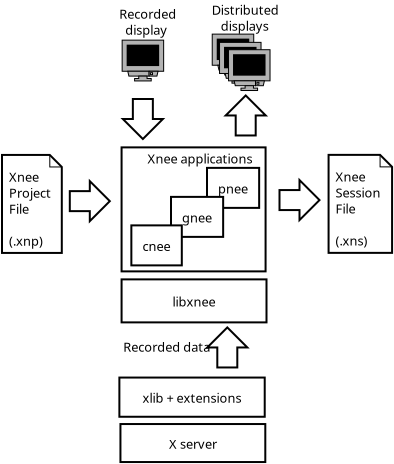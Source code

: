 <?xml version="1.0" encoding="UTF-8"?>
<dia:diagram xmlns:dia="http://www.lysator.liu.se/~alla/dia/"><dia:layer name="Background" visible="true"><dia:object type="UML - Note" version="0" id="O0"><dia:attribute name="obj_pos"><dia:point val="3.771,3.079"/></dia:attribute><dia:attribute name="obj_bb"><dia:rectangle val="3.721,3.029;6.621,8.029"/></dia:attribute><dia:attribute name="elem_corner"><dia:point val="3.771,3.079"/></dia:attribute><dia:attribute name="elem_width"><dia:real val="2.8"/></dia:attribute><dia:attribute name="elem_height"><dia:real val="4.9"/></dia:attribute><dia:attribute name="text"><dia:composite type="text"><dia:attribute name="string"><dia:string>#Xnee
Project
File

(.xnp)#</dia:string></dia:attribute><dia:attribute name="font"><dia:font family="sans" style="0" name="Courier"/></dia:attribute><dia:attribute name="height"><dia:real val="0.8"/></dia:attribute><dia:attribute name="pos"><dia:point val="4.121,4.379"/></dia:attribute><dia:attribute name="color"><dia:color val="#000000"/></dia:attribute><dia:attribute name="alignment"><dia:enum val="0"/></dia:attribute></dia:composite></dia:attribute></dia:object><dia:object type="UML - Note" version="0" id="O1"><dia:attribute name="obj_pos"><dia:point val="20.1,3.075"/></dia:attribute><dia:attribute name="obj_bb"><dia:rectangle val="20.05,3.025;23.25,8.025"/></dia:attribute><dia:attribute name="elem_corner"><dia:point val="20.1,3.075"/></dia:attribute><dia:attribute name="elem_width"><dia:real val="3.1"/></dia:attribute><dia:attribute name="elem_height"><dia:real val="4.9"/></dia:attribute><dia:attribute name="text"><dia:composite type="text"><dia:attribute name="string"><dia:string>#Xnee
Session
File

(.xns)#</dia:string></dia:attribute><dia:attribute name="font"><dia:font family="sans" style="0" name="Courier"/></dia:attribute><dia:attribute name="height"><dia:real val="0.8"/></dia:attribute><dia:attribute name="pos"><dia:point val="20.45,4.375"/></dia:attribute><dia:attribute name="color"><dia:color val="#000000"/></dia:attribute><dia:attribute name="alignment"><dia:enum val="0"/></dia:attribute></dia:composite></dia:attribute></dia:object><dia:object type="Standard - Box" version="0" id="O2"><dia:attribute name="obj_pos"><dia:point val="9.75,2.7"/></dia:attribute><dia:attribute name="obj_bb"><dia:rectangle val="9.7,2.65;17,8.95"/></dia:attribute><dia:attribute name="elem_corner"><dia:point val="9.75,2.7"/></dia:attribute><dia:attribute name="elem_width"><dia:real val="7.2"/></dia:attribute><dia:attribute name="elem_height"><dia:real val="6.2"/></dia:attribute><dia:attribute name="show_background"><dia:boolean val="true"/></dia:attribute></dia:object><dia:object type="Flowchart - Box" version="0" id="O3"><dia:attribute name="obj_pos"><dia:point val="14.075,3.725"/></dia:attribute><dia:attribute name="obj_bb"><dia:rectangle val="14.025,3.675;16.625,5.775"/></dia:attribute><dia:attribute name="elem_corner"><dia:point val="14.075,3.725"/></dia:attribute><dia:attribute name="elem_width"><dia:real val="2.5"/></dia:attribute><dia:attribute name="elem_height"><dia:real val="2"/></dia:attribute><dia:attribute name="show_background"><dia:boolean val="true"/></dia:attribute><dia:attribute name="padding"><dia:real val="0.5"/></dia:attribute><dia:attribute name="text"><dia:composite type="text"><dia:attribute name="string"><dia:string>#pnee#</dia:string></dia:attribute><dia:attribute name="font"><dia:font family="sans" style="0" name="Courier"/></dia:attribute><dia:attribute name="height"><dia:real val="0.8"/></dia:attribute><dia:attribute name="pos"><dia:point val="15.325,4.975"/></dia:attribute><dia:attribute name="color"><dia:color val="#000000"/></dia:attribute><dia:attribute name="alignment"><dia:enum val="1"/></dia:attribute></dia:composite></dia:attribute></dia:object><dia:object type="Flowchart - Box" version="0" id="O4"><dia:attribute name="obj_pos"><dia:point val="12.275,5.175"/></dia:attribute><dia:attribute name="obj_bb"><dia:rectangle val="12.225,5.125;14.825,7.225"/></dia:attribute><dia:attribute name="elem_corner"><dia:point val="12.275,5.175"/></dia:attribute><dia:attribute name="elem_width"><dia:real val="2.5"/></dia:attribute><dia:attribute name="elem_height"><dia:real val="2"/></dia:attribute><dia:attribute name="show_background"><dia:boolean val="true"/></dia:attribute><dia:attribute name="padding"><dia:real val="0.5"/></dia:attribute><dia:attribute name="text"><dia:composite type="text"><dia:attribute name="string"><dia:string>#gnee#</dia:string></dia:attribute><dia:attribute name="font"><dia:font family="sans" style="0" name="Courier"/></dia:attribute><dia:attribute name="height"><dia:real val="0.8"/></dia:attribute><dia:attribute name="pos"><dia:point val="13.525,6.425"/></dia:attribute><dia:attribute name="color"><dia:color val="#000000"/></dia:attribute><dia:attribute name="alignment"><dia:enum val="1"/></dia:attribute></dia:composite></dia:attribute></dia:object><dia:object type="Flowchart - Box" version="0" id="O5"><dia:attribute name="obj_pos"><dia:point val="10.275,6.6"/></dia:attribute><dia:attribute name="obj_bb"><dia:rectangle val="10.225,6.55;12.775,8.65"/></dia:attribute><dia:attribute name="elem_corner"><dia:point val="10.275,6.6"/></dia:attribute><dia:attribute name="elem_width"><dia:real val="2.45"/></dia:attribute><dia:attribute name="elem_height"><dia:real val="2"/></dia:attribute><dia:attribute name="show_background"><dia:boolean val="true"/></dia:attribute><dia:attribute name="padding"><dia:real val="0.5"/></dia:attribute><dia:attribute name="text"><dia:composite type="text"><dia:attribute name="string"><dia:string>#cnee#</dia:string></dia:attribute><dia:attribute name="font"><dia:font family="sans" style="0" name="Courier"/></dia:attribute><dia:attribute name="height"><dia:real val="0.8"/></dia:attribute><dia:attribute name="pos"><dia:point val="11.5,7.85"/></dia:attribute><dia:attribute name="color"><dia:color val="#000000"/></dia:attribute><dia:attribute name="alignment"><dia:enum val="1"/></dia:attribute></dia:composite></dia:attribute></dia:object><dia:object type="Standard - Text" version="0" id="O6"><dia:attribute name="obj_pos"><dia:point val="11.05,3.5"/></dia:attribute><dia:attribute name="obj_bb"><dia:rectangle val="11.05,2.85;15.95,3.9"/></dia:attribute><dia:attribute name="text"><dia:composite type="text"><dia:attribute name="string"><dia:string>#Xnee applications#</dia:string></dia:attribute><dia:attribute name="font"><dia:font family="sans" style="0" name="Courier"/></dia:attribute><dia:attribute name="height"><dia:real val="0.8"/></dia:attribute><dia:attribute name="pos"><dia:point val="11.05,3.5"/></dia:attribute><dia:attribute name="color"><dia:color val="#000000"/></dia:attribute><dia:attribute name="alignment"><dia:enum val="0"/></dia:attribute></dia:composite></dia:attribute></dia:object><dia:object type="Flowchart - Box" version="0" id="O7"><dia:attribute name="obj_pos"><dia:point val="9.75,9.3"/></dia:attribute><dia:attribute name="obj_bb"><dia:rectangle val="9.7,9.25;17.046,11.5"/></dia:attribute><dia:attribute name="elem_corner"><dia:point val="9.75,9.3"/></dia:attribute><dia:attribute name="elem_width"><dia:real val="7.246"/></dia:attribute><dia:attribute name="elem_height"><dia:real val="2.15"/></dia:attribute><dia:attribute name="show_background"><dia:boolean val="true"/></dia:attribute><dia:attribute name="padding"><dia:real val="0.5"/></dia:attribute><dia:attribute name="text"><dia:composite type="text"><dia:attribute name="string"><dia:string>#libxnee#</dia:string></dia:attribute><dia:attribute name="font"><dia:font family="sans" style="0" name="Courier"/></dia:attribute><dia:attribute name="height"><dia:real val="0.8"/></dia:attribute><dia:attribute name="pos"><dia:point val="13.373,10.625"/></dia:attribute><dia:attribute name="color"><dia:color val="#000000"/></dia:attribute><dia:attribute name="alignment"><dia:enum val="1"/></dia:attribute></dia:composite></dia:attribute></dia:object><dia:object type="Flowchart - Box" version="0" id="O8"><dia:attribute name="obj_pos"><dia:point val="9.64,14.209"/></dia:attribute><dia:attribute name="obj_bb"><dia:rectangle val="9.59,14.159;16.957,16.219"/></dia:attribute><dia:attribute name="elem_corner"><dia:point val="9.64,14.209"/></dia:attribute><dia:attribute name="elem_width"><dia:real val="7.267"/></dia:attribute><dia:attribute name="elem_height"><dia:real val="1.96"/></dia:attribute><dia:attribute name="show_background"><dia:boolean val="true"/></dia:attribute><dia:attribute name="padding"><dia:real val="0.5"/></dia:attribute><dia:attribute name="text"><dia:composite type="text"><dia:attribute name="string"><dia:string>#xlib + extensions#</dia:string></dia:attribute><dia:attribute name="font"><dia:font family="sans" style="0" name="Courier"/></dia:attribute><dia:attribute name="height"><dia:real val="0.8"/></dia:attribute><dia:attribute name="pos"><dia:point val="13.274,15.439"/></dia:attribute><dia:attribute name="color"><dia:color val="#000000"/></dia:attribute><dia:attribute name="alignment"><dia:enum val="1"/></dia:attribute></dia:composite></dia:attribute></dia:object><dia:object type="Flowchart - Box" version="0" id="O9"><dia:attribute name="obj_pos"><dia:point val="9.693,16.533"/></dia:attribute><dia:attribute name="obj_bb"><dia:rectangle val="9.643,16.483;16.986,18.483"/></dia:attribute><dia:attribute name="elem_corner"><dia:point val="9.693,16.533"/></dia:attribute><dia:attribute name="elem_width"><dia:real val="7.243"/></dia:attribute><dia:attribute name="elem_height"><dia:real val="1.9"/></dia:attribute><dia:attribute name="show_background"><dia:boolean val="true"/></dia:attribute><dia:attribute name="padding"><dia:real val="0.5"/></dia:attribute><dia:attribute name="text"><dia:composite type="text"><dia:attribute name="string"><dia:string>#X server#</dia:string></dia:attribute><dia:attribute name="font"><dia:font family="sans" style="0" name="Courier"/></dia:attribute><dia:attribute name="height"><dia:real val="0.8"/></dia:attribute><dia:attribute name="pos"><dia:point val="13.315,17.733"/></dia:attribute><dia:attribute name="color"><dia:color val="#000000"/></dia:attribute><dia:attribute name="alignment"><dia:enum val="1"/></dia:attribute></dia:composite></dia:attribute></dia:object><dia:object type="Geometric - Right Arrow" version="0" id="O10"><dia:attribute name="obj_pos"><dia:point val="17.646,4.335"/></dia:attribute><dia:attribute name="obj_bb"><dia:rectangle val="17.596,4.214;19.717,6.456"/></dia:attribute><dia:attribute name="elem_corner"><dia:point val="17.646,4.335"/></dia:attribute><dia:attribute name="elem_width"><dia:real val="2"/></dia:attribute><dia:attribute name="elem_height"><dia:real val="2"/></dia:attribute><dia:attribute name="show_background"><dia:boolean val="true"/></dia:attribute><dia:attribute name="flip_horizontal"><dia:boolean val="false"/></dia:attribute><dia:attribute name="flip_vertical"><dia:boolean val="false"/></dia:attribute><dia:attribute name="padding"><dia:real val="0.354"/></dia:attribute></dia:object><dia:object type="Geometric - Right Arrow" version="0" id="O11"><dia:attribute name="obj_pos"><dia:point val="7.161,4.388"/></dia:attribute><dia:attribute name="obj_bb"><dia:rectangle val="7.111,4.268;9.232,6.509"/></dia:attribute><dia:attribute name="elem_corner"><dia:point val="7.161,4.388"/></dia:attribute><dia:attribute name="elem_width"><dia:real val="2"/></dia:attribute><dia:attribute name="elem_height"><dia:real val="2"/></dia:attribute><dia:attribute name="show_background"><dia:boolean val="true"/></dia:attribute><dia:attribute name="flip_horizontal"><dia:boolean val="false"/></dia:attribute><dia:attribute name="flip_vertical"><dia:boolean val="false"/></dia:attribute><dia:attribute name="padding"><dia:real val="0.354"/></dia:attribute></dia:object><dia:object type="Standard - Text" version="0" id="O12"><dia:attribute name="obj_pos"><dia:point val="9.831,12.921"/></dia:attribute><dia:attribute name="obj_bb"><dia:rectangle val="9.831,12.271;13.881,13.321"/></dia:attribute><dia:attribute name="text"><dia:composite type="text"><dia:attribute name="string"><dia:string>#Recorded data#</dia:string></dia:attribute><dia:attribute name="font"><dia:font family="sans" style="0" name="Courier"/></dia:attribute><dia:attribute name="height"><dia:real val="0.8"/></dia:attribute><dia:attribute name="pos"><dia:point val="9.831,12.921"/></dia:attribute><dia:attribute name="color"><dia:color val="#000000"/></dia:attribute><dia:attribute name="alignment"><dia:enum val="0"/></dia:attribute></dia:composite></dia:attribute></dia:object><dia:object type="Geometric - Up Arrow" version="0" id="O13"><dia:attribute name="obj_pos"><dia:point val="14.036,11.703"/></dia:attribute><dia:attribute name="obj_bb"><dia:rectangle val="13.915,11.632;16.157,13.753"/></dia:attribute><dia:attribute name="elem_corner"><dia:point val="14.036,11.703"/></dia:attribute><dia:attribute name="elem_width"><dia:real val="2"/></dia:attribute><dia:attribute name="elem_height"><dia:real val="2"/></dia:attribute><dia:attribute name="show_background"><dia:boolean val="true"/></dia:attribute><dia:attribute name="flip_horizontal"><dia:boolean val="false"/></dia:attribute><dia:attribute name="flip_vertical"><dia:boolean val="false"/></dia:attribute><dia:attribute name="padding"><dia:real val="0.354"/></dia:attribute></dia:object><dia:object type="Geometric - Down Arrow" version="0" id="O14"><dia:attribute name="obj_pos"><dia:point val="9.814,0.281"/></dia:attribute><dia:attribute name="obj_bb"><dia:rectangle val="9.694,0.231;11.935,2.352"/></dia:attribute><dia:attribute name="elem_corner"><dia:point val="9.814,0.281"/></dia:attribute><dia:attribute name="elem_width"><dia:real val="2"/></dia:attribute><dia:attribute name="elem_height"><dia:real val="2"/></dia:attribute><dia:attribute name="show_background"><dia:boolean val="true"/></dia:attribute><dia:attribute name="flip_horizontal"><dia:boolean val="false"/></dia:attribute><dia:attribute name="flip_vertical"><dia:boolean val="false"/></dia:attribute><dia:attribute name="padding"><dia:real val="0.354"/></dia:attribute></dia:object><dia:object type="Geometric - Up Arrow" version="0" id="O15"><dia:attribute name="obj_pos"><dia:point val="14.956,0.104"/></dia:attribute><dia:attribute name="obj_bb"><dia:rectangle val="14.836,0.033;17.077,2.154"/></dia:attribute><dia:attribute name="elem_corner"><dia:point val="14.956,0.104"/></dia:attribute><dia:attribute name="elem_width"><dia:real val="2"/></dia:attribute><dia:attribute name="elem_height"><dia:real val="2"/></dia:attribute><dia:attribute name="show_background"><dia:boolean val="true"/></dia:attribute><dia:attribute name="flip_horizontal"><dia:boolean val="false"/></dia:attribute><dia:attribute name="flip_vertical"><dia:boolean val="false"/></dia:attribute><dia:attribute name="padding"><dia:real val="0.354"/></dia:attribute></dia:object><dia:group><dia:object type="Network - General Monitor (With Stand)" version="0" id="O16"><dia:attribute name="obj_pos"><dia:point val="9.779,-2.662"/></dia:attribute><dia:attribute name="obj_bb"><dia:rectangle val="9.754,-2.687;11.879,0.497"/></dia:attribute><dia:attribute name="elem_corner"><dia:point val="9.779,-2.662"/></dia:attribute><dia:attribute name="elem_width"><dia:real val="2.074"/></dia:attribute><dia:attribute name="elem_height"><dia:real val="2.04"/></dia:attribute><dia:attribute name="show_background"><dia:boolean val="true"/></dia:attribute><dia:attribute name="flip_horizontal"><dia:boolean val="false"/></dia:attribute><dia:attribute name="flip_vertical"><dia:boolean val="false"/></dia:attribute><dia:attribute name="padding"><dia:real val="0.354"/></dia:attribute><dia:attribute name="text"><dia:composite type="text"><dia:attribute name="string"><dia:string>##</dia:string></dia:attribute><dia:attribute name="font"><dia:font family="sans" style="0" name="Courier"/></dia:attribute><dia:attribute name="height"><dia:real val="0.8"/></dia:attribute><dia:attribute name="pos"><dia:point val="10.816,0.097"/></dia:attribute><dia:attribute name="color"><dia:color val="#000000"/></dia:attribute><dia:attribute name="alignment"><dia:enum val="1"/></dia:attribute></dia:composite></dia:attribute></dia:object><dia:object type="Standard - Text" version="0" id="O17"><dia:attribute name="obj_pos"><dia:point val="9.637,-3.726"/></dia:attribute><dia:attribute name="obj_bb"><dia:rectangle val="9.637,-4.376;12.487,-2.526"/></dia:attribute><dia:attribute name="text"><dia:composite type="text"><dia:attribute name="string"><dia:string>#Recorded 
  display#</dia:string></dia:attribute><dia:attribute name="font"><dia:font family="sans" style="0" name="Courier"/></dia:attribute><dia:attribute name="height"><dia:real val="0.8"/></dia:attribute><dia:attribute name="pos"><dia:point val="9.637,-3.726"/></dia:attribute><dia:attribute name="color"><dia:color val="#000000"/></dia:attribute><dia:attribute name="alignment"><dia:enum val="0"/></dia:attribute></dia:composite></dia:attribute></dia:object></dia:group><dia:group><dia:object type="Network - General Monitor (With Stand)" version="0" id="O18"><dia:attribute name="obj_pos"><dia:point val="14.283,-2.963"/></dia:attribute><dia:attribute name="obj_bb"><dia:rectangle val="14.258,-2.988;16.382,0.196"/></dia:attribute><dia:attribute name="elem_corner"><dia:point val="14.283,-2.963"/></dia:attribute><dia:attribute name="elem_width"><dia:real val="2.074"/></dia:attribute><dia:attribute name="elem_height"><dia:real val="2.04"/></dia:attribute><dia:attribute name="show_background"><dia:boolean val="true"/></dia:attribute><dia:attribute name="flip_horizontal"><dia:boolean val="false"/></dia:attribute><dia:attribute name="flip_vertical"><dia:boolean val="false"/></dia:attribute><dia:attribute name="padding"><dia:real val="0.354"/></dia:attribute><dia:attribute name="text"><dia:composite type="text"><dia:attribute name="string"><dia:string>##</dia:string></dia:attribute><dia:attribute name="font"><dia:font family="sans" style="0" name="Courier"/></dia:attribute><dia:attribute name="height"><dia:real val="0.8"/></dia:attribute><dia:attribute name="pos"><dia:point val="15.32,-0.204"/></dia:attribute><dia:attribute name="color"><dia:color val="#000000"/></dia:attribute><dia:attribute name="alignment"><dia:enum val="1"/></dia:attribute></dia:composite></dia:attribute></dia:object><dia:object type="Network - General Monitor (With Stand)" version="0" id="O19"><dia:attribute name="obj_pos"><dia:point val="14.648,-2.551"/></dia:attribute><dia:attribute name="obj_bb"><dia:rectangle val="14.623,-2.576;16.747,0.608"/></dia:attribute><dia:attribute name="elem_corner"><dia:point val="14.648,-2.551"/></dia:attribute><dia:attribute name="elem_width"><dia:real val="2.074"/></dia:attribute><dia:attribute name="elem_height"><dia:real val="2.04"/></dia:attribute><dia:attribute name="show_background"><dia:boolean val="true"/></dia:attribute><dia:attribute name="flip_horizontal"><dia:boolean val="false"/></dia:attribute><dia:attribute name="flip_vertical"><dia:boolean val="false"/></dia:attribute><dia:attribute name="padding"><dia:real val="0.354"/></dia:attribute><dia:attribute name="text"><dia:composite type="text"><dia:attribute name="string"><dia:string>##</dia:string></dia:attribute><dia:attribute name="font"><dia:font family="sans" style="0" name="Courier"/></dia:attribute><dia:attribute name="height"><dia:real val="0.8"/></dia:attribute><dia:attribute name="pos"><dia:point val="15.685,0.208"/></dia:attribute><dia:attribute name="color"><dia:color val="#000000"/></dia:attribute><dia:attribute name="alignment"><dia:enum val="1"/></dia:attribute></dia:composite></dia:attribute></dia:object><dia:object type="Standard - Text" version="0" id="O20"><dia:attribute name="obj_pos"><dia:point val="14.258,-3.934"/></dia:attribute><dia:attribute name="obj_bb"><dia:rectangle val="14.258,-4.584;17.358,-2.734"/></dia:attribute><dia:attribute name="text"><dia:composite type="text"><dia:attribute name="string"><dia:string>#Distributed 
   displays#</dia:string></dia:attribute><dia:attribute name="font"><dia:font family="sans" style="0" name="Courier"/></dia:attribute><dia:attribute name="height"><dia:real val="0.8"/></dia:attribute><dia:attribute name="pos"><dia:point val="14.258,-3.934"/></dia:attribute><dia:attribute name="color"><dia:color val="#000000"/></dia:attribute><dia:attribute name="alignment"><dia:enum val="0"/></dia:attribute></dia:composite></dia:attribute></dia:object><dia:object type="Network - General Monitor (With Stand)" version="0" id="O21"><dia:attribute name="obj_pos"><dia:point val="15.098,-2.183"/></dia:attribute><dia:attribute name="obj_bb"><dia:rectangle val="15.073,-2.208;17.198,0.976"/></dia:attribute><dia:attribute name="elem_corner"><dia:point val="15.098,-2.183"/></dia:attribute><dia:attribute name="elem_width"><dia:real val="2.074"/></dia:attribute><dia:attribute name="elem_height"><dia:real val="2.04"/></dia:attribute><dia:attribute name="show_background"><dia:boolean val="true"/></dia:attribute><dia:attribute name="flip_horizontal"><dia:boolean val="false"/></dia:attribute><dia:attribute name="flip_vertical"><dia:boolean val="false"/></dia:attribute><dia:attribute name="padding"><dia:real val="0.354"/></dia:attribute><dia:attribute name="text"><dia:composite type="text"><dia:attribute name="string"><dia:string>##</dia:string></dia:attribute><dia:attribute name="font"><dia:font family="sans" style="0" name="Courier"/></dia:attribute><dia:attribute name="height"><dia:real val="0.8"/></dia:attribute><dia:attribute name="pos"><dia:point val="16.136,0.576"/></dia:attribute><dia:attribute name="color"><dia:color val="#000000"/></dia:attribute><dia:attribute name="alignment"><dia:enum val="1"/></dia:attribute></dia:composite></dia:attribute></dia:object></dia:group></dia:layer></dia:diagram>
